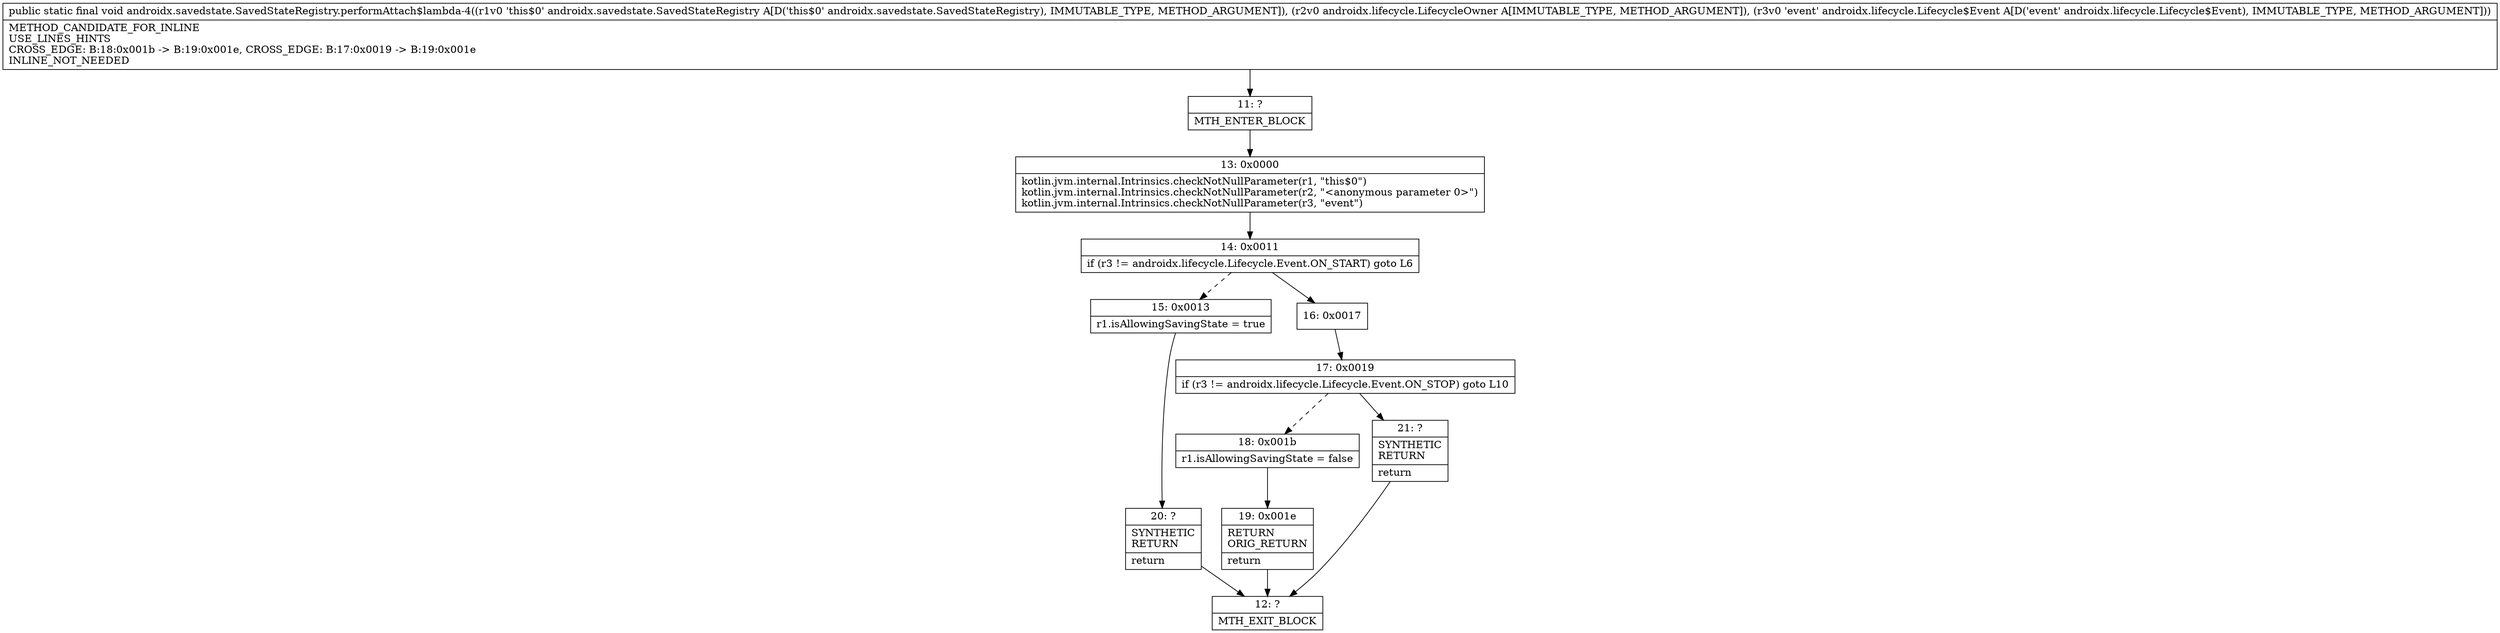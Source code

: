 digraph "CFG forandroidx.savedstate.SavedStateRegistry.performAttach$lambda\-4(Landroidx\/savedstate\/SavedStateRegistry;Landroidx\/lifecycle\/LifecycleOwner;Landroidx\/lifecycle\/Lifecycle$Event;)V" {
Node_11 [shape=record,label="{11\:\ ?|MTH_ENTER_BLOCK\l}"];
Node_13 [shape=record,label="{13\:\ 0x0000|kotlin.jvm.internal.Intrinsics.checkNotNullParameter(r1, \"this$0\")\lkotlin.jvm.internal.Intrinsics.checkNotNullParameter(r2, \"\<anonymous parameter 0\>\")\lkotlin.jvm.internal.Intrinsics.checkNotNullParameter(r3, \"event\")\l}"];
Node_14 [shape=record,label="{14\:\ 0x0011|if (r3 != androidx.lifecycle.Lifecycle.Event.ON_START) goto L6\l}"];
Node_15 [shape=record,label="{15\:\ 0x0013|r1.isAllowingSavingState = true\l}"];
Node_20 [shape=record,label="{20\:\ ?|SYNTHETIC\lRETURN\l|return\l}"];
Node_12 [shape=record,label="{12\:\ ?|MTH_EXIT_BLOCK\l}"];
Node_16 [shape=record,label="{16\:\ 0x0017}"];
Node_17 [shape=record,label="{17\:\ 0x0019|if (r3 != androidx.lifecycle.Lifecycle.Event.ON_STOP) goto L10\l}"];
Node_18 [shape=record,label="{18\:\ 0x001b|r1.isAllowingSavingState = false\l}"];
Node_19 [shape=record,label="{19\:\ 0x001e|RETURN\lORIG_RETURN\l|return\l}"];
Node_21 [shape=record,label="{21\:\ ?|SYNTHETIC\lRETURN\l|return\l}"];
MethodNode[shape=record,label="{public static final void androidx.savedstate.SavedStateRegistry.performAttach$lambda\-4((r1v0 'this$0' androidx.savedstate.SavedStateRegistry A[D('this$0' androidx.savedstate.SavedStateRegistry), IMMUTABLE_TYPE, METHOD_ARGUMENT]), (r2v0 androidx.lifecycle.LifecycleOwner A[IMMUTABLE_TYPE, METHOD_ARGUMENT]), (r3v0 'event' androidx.lifecycle.Lifecycle$Event A[D('event' androidx.lifecycle.Lifecycle$Event), IMMUTABLE_TYPE, METHOD_ARGUMENT]))  | METHOD_CANDIDATE_FOR_INLINE\lUSE_LINES_HINTS\lCROSS_EDGE: B:18:0x001b \-\> B:19:0x001e, CROSS_EDGE: B:17:0x0019 \-\> B:19:0x001e\lINLINE_NOT_NEEDED\l}"];
MethodNode -> Node_11;Node_11 -> Node_13;
Node_13 -> Node_14;
Node_14 -> Node_15[style=dashed];
Node_14 -> Node_16;
Node_15 -> Node_20;
Node_20 -> Node_12;
Node_16 -> Node_17;
Node_17 -> Node_18[style=dashed];
Node_17 -> Node_21;
Node_18 -> Node_19;
Node_19 -> Node_12;
Node_21 -> Node_12;
}

